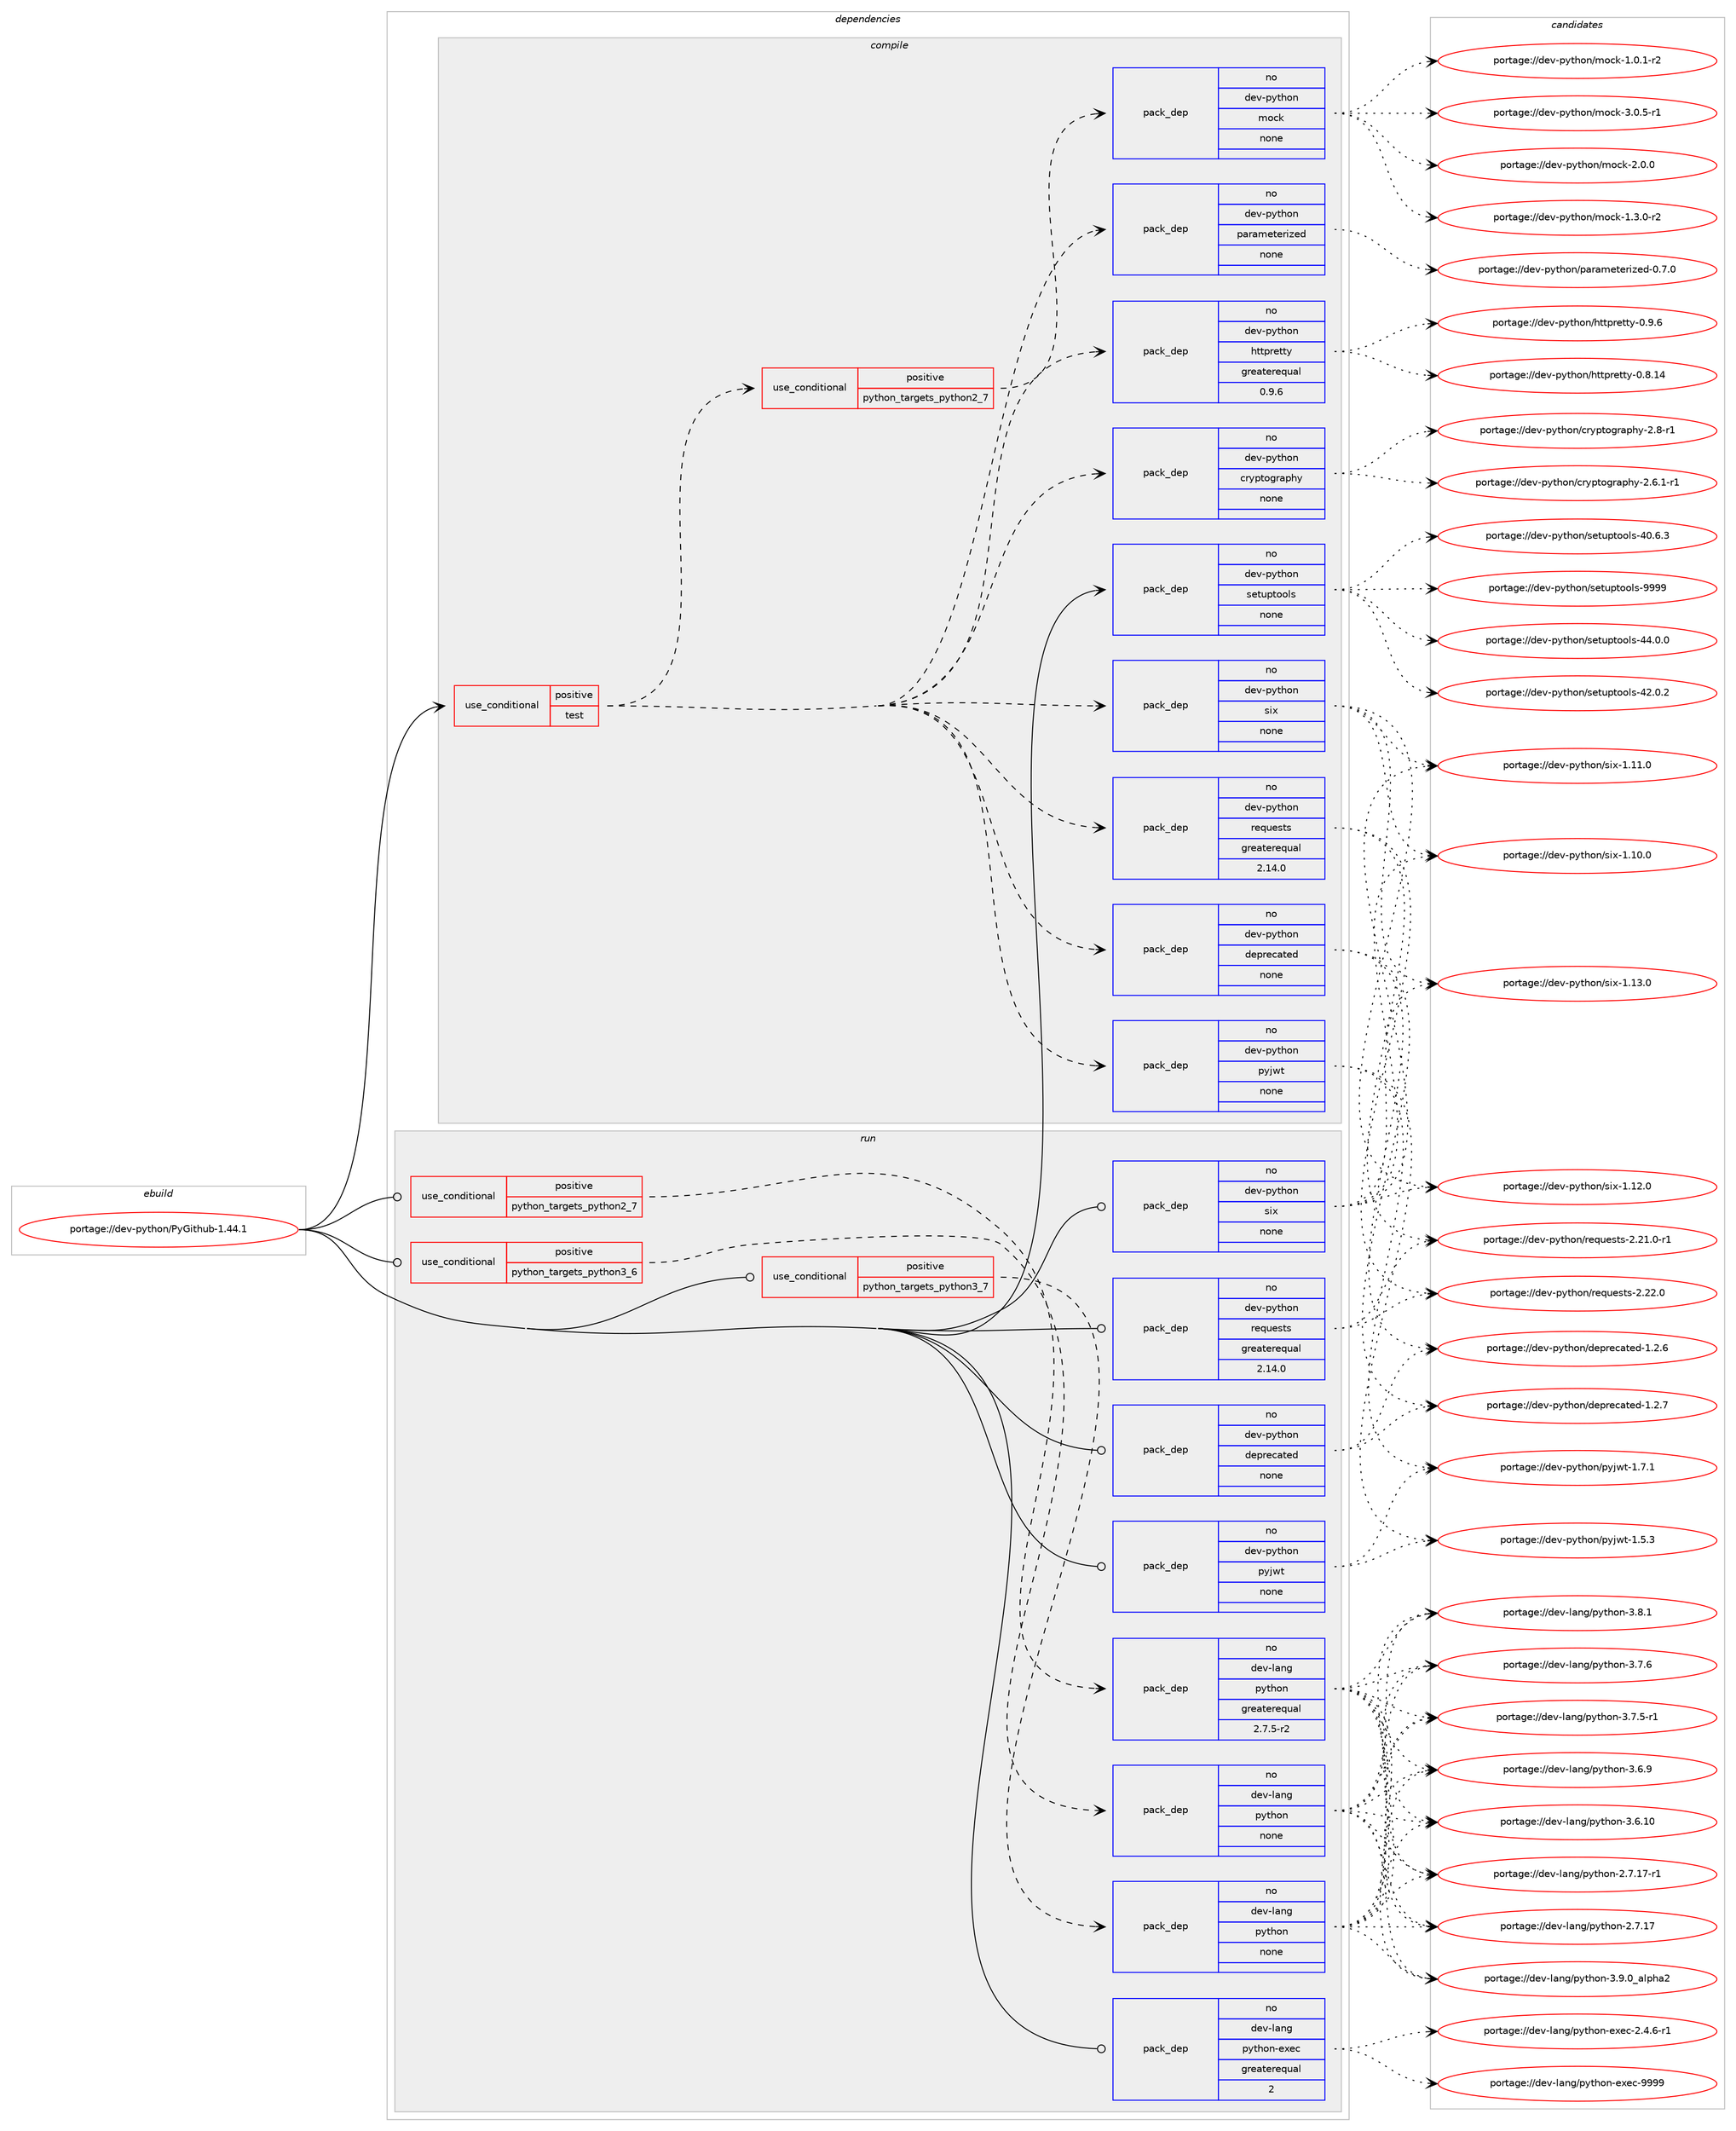 digraph prolog {

# *************
# Graph options
# *************

newrank=true;
concentrate=true;
compound=true;
graph [rankdir=LR,fontname=Helvetica,fontsize=10,ranksep=1.5];#, ranksep=2.5, nodesep=0.2];
edge  [arrowhead=vee];
node  [fontname=Helvetica,fontsize=10];

# **********
# The ebuild
# **********

subgraph cluster_leftcol {
color=gray;
label=<<i>ebuild</i>>;
id [label="portage://dev-python/PyGithub-1.44.1", color=red, width=4, href="../dev-python/PyGithub-1.44.1.svg"];
}

# ****************
# The dependencies
# ****************

subgraph cluster_midcol {
color=gray;
label=<<i>dependencies</i>>;
subgraph cluster_compile {
fillcolor="#eeeeee";
style=filled;
label=<<i>compile</i>>;
subgraph cond119598 {
dependency473409 [label=<<TABLE BORDER="0" CELLBORDER="1" CELLSPACING="0" CELLPADDING="4"><TR><TD ROWSPAN="3" CELLPADDING="10">use_conditional</TD></TR><TR><TD>positive</TD></TR><TR><TD>test</TD></TR></TABLE>>, shape=none, color=red];
subgraph pack348794 {
dependency473410 [label=<<TABLE BORDER="0" CELLBORDER="1" CELLSPACING="0" CELLPADDING="4" WIDTH="220"><TR><TD ROWSPAN="6" CELLPADDING="30">pack_dep</TD></TR><TR><TD WIDTH="110">no</TD></TR><TR><TD>dev-python</TD></TR><TR><TD>deprecated</TD></TR><TR><TD>none</TD></TR><TR><TD></TD></TR></TABLE>>, shape=none, color=blue];
}
dependency473409:e -> dependency473410:w [weight=20,style="dashed",arrowhead="vee"];
subgraph pack348795 {
dependency473411 [label=<<TABLE BORDER="0" CELLBORDER="1" CELLSPACING="0" CELLPADDING="4" WIDTH="220"><TR><TD ROWSPAN="6" CELLPADDING="30">pack_dep</TD></TR><TR><TD WIDTH="110">no</TD></TR><TR><TD>dev-python</TD></TR><TR><TD>pyjwt</TD></TR><TR><TD>none</TD></TR><TR><TD></TD></TR></TABLE>>, shape=none, color=blue];
}
dependency473409:e -> dependency473411:w [weight=20,style="dashed",arrowhead="vee"];
subgraph pack348796 {
dependency473412 [label=<<TABLE BORDER="0" CELLBORDER="1" CELLSPACING="0" CELLPADDING="4" WIDTH="220"><TR><TD ROWSPAN="6" CELLPADDING="30">pack_dep</TD></TR><TR><TD WIDTH="110">no</TD></TR><TR><TD>dev-python</TD></TR><TR><TD>requests</TD></TR><TR><TD>greaterequal</TD></TR><TR><TD>2.14.0</TD></TR></TABLE>>, shape=none, color=blue];
}
dependency473409:e -> dependency473412:w [weight=20,style="dashed",arrowhead="vee"];
subgraph pack348797 {
dependency473413 [label=<<TABLE BORDER="0" CELLBORDER="1" CELLSPACING="0" CELLPADDING="4" WIDTH="220"><TR><TD ROWSPAN="6" CELLPADDING="30">pack_dep</TD></TR><TR><TD WIDTH="110">no</TD></TR><TR><TD>dev-python</TD></TR><TR><TD>six</TD></TR><TR><TD>none</TD></TR><TR><TD></TD></TR></TABLE>>, shape=none, color=blue];
}
dependency473409:e -> dependency473413:w [weight=20,style="dashed",arrowhead="vee"];
subgraph pack348798 {
dependency473414 [label=<<TABLE BORDER="0" CELLBORDER="1" CELLSPACING="0" CELLPADDING="4" WIDTH="220"><TR><TD ROWSPAN="6" CELLPADDING="30">pack_dep</TD></TR><TR><TD WIDTH="110">no</TD></TR><TR><TD>dev-python</TD></TR><TR><TD>cryptography</TD></TR><TR><TD>none</TD></TR><TR><TD></TD></TR></TABLE>>, shape=none, color=blue];
}
dependency473409:e -> dependency473414:w [weight=20,style="dashed",arrowhead="vee"];
subgraph pack348799 {
dependency473415 [label=<<TABLE BORDER="0" CELLBORDER="1" CELLSPACING="0" CELLPADDING="4" WIDTH="220"><TR><TD ROWSPAN="6" CELLPADDING="30">pack_dep</TD></TR><TR><TD WIDTH="110">no</TD></TR><TR><TD>dev-python</TD></TR><TR><TD>httpretty</TD></TR><TR><TD>greaterequal</TD></TR><TR><TD>0.9.6</TD></TR></TABLE>>, shape=none, color=blue];
}
dependency473409:e -> dependency473415:w [weight=20,style="dashed",arrowhead="vee"];
subgraph pack348800 {
dependency473416 [label=<<TABLE BORDER="0" CELLBORDER="1" CELLSPACING="0" CELLPADDING="4" WIDTH="220"><TR><TD ROWSPAN="6" CELLPADDING="30">pack_dep</TD></TR><TR><TD WIDTH="110">no</TD></TR><TR><TD>dev-python</TD></TR><TR><TD>parameterized</TD></TR><TR><TD>none</TD></TR><TR><TD></TD></TR></TABLE>>, shape=none, color=blue];
}
dependency473409:e -> dependency473416:w [weight=20,style="dashed",arrowhead="vee"];
subgraph cond119599 {
dependency473417 [label=<<TABLE BORDER="0" CELLBORDER="1" CELLSPACING="0" CELLPADDING="4"><TR><TD ROWSPAN="3" CELLPADDING="10">use_conditional</TD></TR><TR><TD>positive</TD></TR><TR><TD>python_targets_python2_7</TD></TR></TABLE>>, shape=none, color=red];
subgraph pack348801 {
dependency473418 [label=<<TABLE BORDER="0" CELLBORDER="1" CELLSPACING="0" CELLPADDING="4" WIDTH="220"><TR><TD ROWSPAN="6" CELLPADDING="30">pack_dep</TD></TR><TR><TD WIDTH="110">no</TD></TR><TR><TD>dev-python</TD></TR><TR><TD>mock</TD></TR><TR><TD>none</TD></TR><TR><TD></TD></TR></TABLE>>, shape=none, color=blue];
}
dependency473417:e -> dependency473418:w [weight=20,style="dashed",arrowhead="vee"];
}
dependency473409:e -> dependency473417:w [weight=20,style="dashed",arrowhead="vee"];
}
id:e -> dependency473409:w [weight=20,style="solid",arrowhead="vee"];
subgraph pack348802 {
dependency473419 [label=<<TABLE BORDER="0" CELLBORDER="1" CELLSPACING="0" CELLPADDING="4" WIDTH="220"><TR><TD ROWSPAN="6" CELLPADDING="30">pack_dep</TD></TR><TR><TD WIDTH="110">no</TD></TR><TR><TD>dev-python</TD></TR><TR><TD>setuptools</TD></TR><TR><TD>none</TD></TR><TR><TD></TD></TR></TABLE>>, shape=none, color=blue];
}
id:e -> dependency473419:w [weight=20,style="solid",arrowhead="vee"];
}
subgraph cluster_compileandrun {
fillcolor="#eeeeee";
style=filled;
label=<<i>compile and run</i>>;
}
subgraph cluster_run {
fillcolor="#eeeeee";
style=filled;
label=<<i>run</i>>;
subgraph cond119600 {
dependency473420 [label=<<TABLE BORDER="0" CELLBORDER="1" CELLSPACING="0" CELLPADDING="4"><TR><TD ROWSPAN="3" CELLPADDING="10">use_conditional</TD></TR><TR><TD>positive</TD></TR><TR><TD>python_targets_python2_7</TD></TR></TABLE>>, shape=none, color=red];
subgraph pack348803 {
dependency473421 [label=<<TABLE BORDER="0" CELLBORDER="1" CELLSPACING="0" CELLPADDING="4" WIDTH="220"><TR><TD ROWSPAN="6" CELLPADDING="30">pack_dep</TD></TR><TR><TD WIDTH="110">no</TD></TR><TR><TD>dev-lang</TD></TR><TR><TD>python</TD></TR><TR><TD>greaterequal</TD></TR><TR><TD>2.7.5-r2</TD></TR></TABLE>>, shape=none, color=blue];
}
dependency473420:e -> dependency473421:w [weight=20,style="dashed",arrowhead="vee"];
}
id:e -> dependency473420:w [weight=20,style="solid",arrowhead="odot"];
subgraph cond119601 {
dependency473422 [label=<<TABLE BORDER="0" CELLBORDER="1" CELLSPACING="0" CELLPADDING="4"><TR><TD ROWSPAN="3" CELLPADDING="10">use_conditional</TD></TR><TR><TD>positive</TD></TR><TR><TD>python_targets_python3_6</TD></TR></TABLE>>, shape=none, color=red];
subgraph pack348804 {
dependency473423 [label=<<TABLE BORDER="0" CELLBORDER="1" CELLSPACING="0" CELLPADDING="4" WIDTH="220"><TR><TD ROWSPAN="6" CELLPADDING="30">pack_dep</TD></TR><TR><TD WIDTH="110">no</TD></TR><TR><TD>dev-lang</TD></TR><TR><TD>python</TD></TR><TR><TD>none</TD></TR><TR><TD></TD></TR></TABLE>>, shape=none, color=blue];
}
dependency473422:e -> dependency473423:w [weight=20,style="dashed",arrowhead="vee"];
}
id:e -> dependency473422:w [weight=20,style="solid",arrowhead="odot"];
subgraph cond119602 {
dependency473424 [label=<<TABLE BORDER="0" CELLBORDER="1" CELLSPACING="0" CELLPADDING="4"><TR><TD ROWSPAN="3" CELLPADDING="10">use_conditional</TD></TR><TR><TD>positive</TD></TR><TR><TD>python_targets_python3_7</TD></TR></TABLE>>, shape=none, color=red];
subgraph pack348805 {
dependency473425 [label=<<TABLE BORDER="0" CELLBORDER="1" CELLSPACING="0" CELLPADDING="4" WIDTH="220"><TR><TD ROWSPAN="6" CELLPADDING="30">pack_dep</TD></TR><TR><TD WIDTH="110">no</TD></TR><TR><TD>dev-lang</TD></TR><TR><TD>python</TD></TR><TR><TD>none</TD></TR><TR><TD></TD></TR></TABLE>>, shape=none, color=blue];
}
dependency473424:e -> dependency473425:w [weight=20,style="dashed",arrowhead="vee"];
}
id:e -> dependency473424:w [weight=20,style="solid",arrowhead="odot"];
subgraph pack348806 {
dependency473426 [label=<<TABLE BORDER="0" CELLBORDER="1" CELLSPACING="0" CELLPADDING="4" WIDTH="220"><TR><TD ROWSPAN="6" CELLPADDING="30">pack_dep</TD></TR><TR><TD WIDTH="110">no</TD></TR><TR><TD>dev-lang</TD></TR><TR><TD>python-exec</TD></TR><TR><TD>greaterequal</TD></TR><TR><TD>2</TD></TR></TABLE>>, shape=none, color=blue];
}
id:e -> dependency473426:w [weight=20,style="solid",arrowhead="odot"];
subgraph pack348807 {
dependency473427 [label=<<TABLE BORDER="0" CELLBORDER="1" CELLSPACING="0" CELLPADDING="4" WIDTH="220"><TR><TD ROWSPAN="6" CELLPADDING="30">pack_dep</TD></TR><TR><TD WIDTH="110">no</TD></TR><TR><TD>dev-python</TD></TR><TR><TD>deprecated</TD></TR><TR><TD>none</TD></TR><TR><TD></TD></TR></TABLE>>, shape=none, color=blue];
}
id:e -> dependency473427:w [weight=20,style="solid",arrowhead="odot"];
subgraph pack348808 {
dependency473428 [label=<<TABLE BORDER="0" CELLBORDER="1" CELLSPACING="0" CELLPADDING="4" WIDTH="220"><TR><TD ROWSPAN="6" CELLPADDING="30">pack_dep</TD></TR><TR><TD WIDTH="110">no</TD></TR><TR><TD>dev-python</TD></TR><TR><TD>pyjwt</TD></TR><TR><TD>none</TD></TR><TR><TD></TD></TR></TABLE>>, shape=none, color=blue];
}
id:e -> dependency473428:w [weight=20,style="solid",arrowhead="odot"];
subgraph pack348809 {
dependency473429 [label=<<TABLE BORDER="0" CELLBORDER="1" CELLSPACING="0" CELLPADDING="4" WIDTH="220"><TR><TD ROWSPAN="6" CELLPADDING="30">pack_dep</TD></TR><TR><TD WIDTH="110">no</TD></TR><TR><TD>dev-python</TD></TR><TR><TD>requests</TD></TR><TR><TD>greaterequal</TD></TR><TR><TD>2.14.0</TD></TR></TABLE>>, shape=none, color=blue];
}
id:e -> dependency473429:w [weight=20,style="solid",arrowhead="odot"];
subgraph pack348810 {
dependency473430 [label=<<TABLE BORDER="0" CELLBORDER="1" CELLSPACING="0" CELLPADDING="4" WIDTH="220"><TR><TD ROWSPAN="6" CELLPADDING="30">pack_dep</TD></TR><TR><TD WIDTH="110">no</TD></TR><TR><TD>dev-python</TD></TR><TR><TD>six</TD></TR><TR><TD>none</TD></TR><TR><TD></TD></TR></TABLE>>, shape=none, color=blue];
}
id:e -> dependency473430:w [weight=20,style="solid",arrowhead="odot"];
}
}

# **************
# The candidates
# **************

subgraph cluster_choices {
rank=same;
color=gray;
label=<<i>candidates</i>>;

subgraph choice348794 {
color=black;
nodesep=1;
choice10010111845112121116104111110471001011121141019997116101100454946504655 [label="portage://dev-python/deprecated-1.2.7", color=red, width=4,href="../dev-python/deprecated-1.2.7.svg"];
choice10010111845112121116104111110471001011121141019997116101100454946504654 [label="portage://dev-python/deprecated-1.2.6", color=red, width=4,href="../dev-python/deprecated-1.2.6.svg"];
dependency473410:e -> choice10010111845112121116104111110471001011121141019997116101100454946504655:w [style=dotted,weight="100"];
dependency473410:e -> choice10010111845112121116104111110471001011121141019997116101100454946504654:w [style=dotted,weight="100"];
}
subgraph choice348795 {
color=black;
nodesep=1;
choice1001011184511212111610411111047112121106119116454946554649 [label="portage://dev-python/pyjwt-1.7.1", color=red, width=4,href="../dev-python/pyjwt-1.7.1.svg"];
choice1001011184511212111610411111047112121106119116454946534651 [label="portage://dev-python/pyjwt-1.5.3", color=red, width=4,href="../dev-python/pyjwt-1.5.3.svg"];
dependency473411:e -> choice1001011184511212111610411111047112121106119116454946554649:w [style=dotted,weight="100"];
dependency473411:e -> choice1001011184511212111610411111047112121106119116454946534651:w [style=dotted,weight="100"];
}
subgraph choice348796 {
color=black;
nodesep=1;
choice100101118451121211161041111104711410111311710111511611545504650504648 [label="portage://dev-python/requests-2.22.0", color=red, width=4,href="../dev-python/requests-2.22.0.svg"];
choice1001011184511212111610411111047114101113117101115116115455046504946484511449 [label="portage://dev-python/requests-2.21.0-r1", color=red, width=4,href="../dev-python/requests-2.21.0-r1.svg"];
dependency473412:e -> choice100101118451121211161041111104711410111311710111511611545504650504648:w [style=dotted,weight="100"];
dependency473412:e -> choice1001011184511212111610411111047114101113117101115116115455046504946484511449:w [style=dotted,weight="100"];
}
subgraph choice348797 {
color=black;
nodesep=1;
choice100101118451121211161041111104711510512045494649514648 [label="portage://dev-python/six-1.13.0", color=red, width=4,href="../dev-python/six-1.13.0.svg"];
choice100101118451121211161041111104711510512045494649504648 [label="portage://dev-python/six-1.12.0", color=red, width=4,href="../dev-python/six-1.12.0.svg"];
choice100101118451121211161041111104711510512045494649494648 [label="portage://dev-python/six-1.11.0", color=red, width=4,href="../dev-python/six-1.11.0.svg"];
choice100101118451121211161041111104711510512045494649484648 [label="portage://dev-python/six-1.10.0", color=red, width=4,href="../dev-python/six-1.10.0.svg"];
dependency473413:e -> choice100101118451121211161041111104711510512045494649514648:w [style=dotted,weight="100"];
dependency473413:e -> choice100101118451121211161041111104711510512045494649504648:w [style=dotted,weight="100"];
dependency473413:e -> choice100101118451121211161041111104711510512045494649494648:w [style=dotted,weight="100"];
dependency473413:e -> choice100101118451121211161041111104711510512045494649484648:w [style=dotted,weight="100"];
}
subgraph choice348798 {
color=black;
nodesep=1;
choice10010111845112121116104111110479911412111211611110311497112104121455046564511449 [label="portage://dev-python/cryptography-2.8-r1", color=red, width=4,href="../dev-python/cryptography-2.8-r1.svg"];
choice100101118451121211161041111104799114121112116111103114971121041214550465446494511449 [label="portage://dev-python/cryptography-2.6.1-r1", color=red, width=4,href="../dev-python/cryptography-2.6.1-r1.svg"];
dependency473414:e -> choice10010111845112121116104111110479911412111211611110311497112104121455046564511449:w [style=dotted,weight="100"];
dependency473414:e -> choice100101118451121211161041111104799114121112116111103114971121041214550465446494511449:w [style=dotted,weight="100"];
}
subgraph choice348799 {
color=black;
nodesep=1;
choice1001011184511212111610411111047104116116112114101116116121454846574654 [label="portage://dev-python/httpretty-0.9.6", color=red, width=4,href="../dev-python/httpretty-0.9.6.svg"];
choice100101118451121211161041111104710411611611211410111611612145484656464952 [label="portage://dev-python/httpretty-0.8.14", color=red, width=4,href="../dev-python/httpretty-0.8.14.svg"];
dependency473415:e -> choice1001011184511212111610411111047104116116112114101116116121454846574654:w [style=dotted,weight="100"];
dependency473415:e -> choice100101118451121211161041111104710411611611211410111611612145484656464952:w [style=dotted,weight="100"];
}
subgraph choice348800 {
color=black;
nodesep=1;
choice10010111845112121116104111110471129711497109101116101114105122101100454846554648 [label="portage://dev-python/parameterized-0.7.0", color=red, width=4,href="../dev-python/parameterized-0.7.0.svg"];
dependency473416:e -> choice10010111845112121116104111110471129711497109101116101114105122101100454846554648:w [style=dotted,weight="100"];
}
subgraph choice348801 {
color=black;
nodesep=1;
choice1001011184511212111610411111047109111991074551464846534511449 [label="portage://dev-python/mock-3.0.5-r1", color=red, width=4,href="../dev-python/mock-3.0.5-r1.svg"];
choice100101118451121211161041111104710911199107455046484648 [label="portage://dev-python/mock-2.0.0", color=red, width=4,href="../dev-python/mock-2.0.0.svg"];
choice1001011184511212111610411111047109111991074549465146484511450 [label="portage://dev-python/mock-1.3.0-r2", color=red, width=4,href="../dev-python/mock-1.3.0-r2.svg"];
choice1001011184511212111610411111047109111991074549464846494511450 [label="portage://dev-python/mock-1.0.1-r2", color=red, width=4,href="../dev-python/mock-1.0.1-r2.svg"];
dependency473418:e -> choice1001011184511212111610411111047109111991074551464846534511449:w [style=dotted,weight="100"];
dependency473418:e -> choice100101118451121211161041111104710911199107455046484648:w [style=dotted,weight="100"];
dependency473418:e -> choice1001011184511212111610411111047109111991074549465146484511450:w [style=dotted,weight="100"];
dependency473418:e -> choice1001011184511212111610411111047109111991074549464846494511450:w [style=dotted,weight="100"];
}
subgraph choice348802 {
color=black;
nodesep=1;
choice10010111845112121116104111110471151011161171121161111111081154557575757 [label="portage://dev-python/setuptools-9999", color=red, width=4,href="../dev-python/setuptools-9999.svg"];
choice100101118451121211161041111104711510111611711211611111110811545525246484648 [label="portage://dev-python/setuptools-44.0.0", color=red, width=4,href="../dev-python/setuptools-44.0.0.svg"];
choice100101118451121211161041111104711510111611711211611111110811545525046484650 [label="portage://dev-python/setuptools-42.0.2", color=red, width=4,href="../dev-python/setuptools-42.0.2.svg"];
choice100101118451121211161041111104711510111611711211611111110811545524846544651 [label="portage://dev-python/setuptools-40.6.3", color=red, width=4,href="../dev-python/setuptools-40.6.3.svg"];
dependency473419:e -> choice10010111845112121116104111110471151011161171121161111111081154557575757:w [style=dotted,weight="100"];
dependency473419:e -> choice100101118451121211161041111104711510111611711211611111110811545525246484648:w [style=dotted,weight="100"];
dependency473419:e -> choice100101118451121211161041111104711510111611711211611111110811545525046484650:w [style=dotted,weight="100"];
dependency473419:e -> choice100101118451121211161041111104711510111611711211611111110811545524846544651:w [style=dotted,weight="100"];
}
subgraph choice348803 {
color=black;
nodesep=1;
choice10010111845108971101034711212111610411111045514657464895971081121049750 [label="portage://dev-lang/python-3.9.0_alpha2", color=red, width=4,href="../dev-lang/python-3.9.0_alpha2.svg"];
choice100101118451089711010347112121116104111110455146564649 [label="portage://dev-lang/python-3.8.1", color=red, width=4,href="../dev-lang/python-3.8.1.svg"];
choice100101118451089711010347112121116104111110455146554654 [label="portage://dev-lang/python-3.7.6", color=red, width=4,href="../dev-lang/python-3.7.6.svg"];
choice1001011184510897110103471121211161041111104551465546534511449 [label="portage://dev-lang/python-3.7.5-r1", color=red, width=4,href="../dev-lang/python-3.7.5-r1.svg"];
choice100101118451089711010347112121116104111110455146544657 [label="portage://dev-lang/python-3.6.9", color=red, width=4,href="../dev-lang/python-3.6.9.svg"];
choice10010111845108971101034711212111610411111045514654464948 [label="portage://dev-lang/python-3.6.10", color=red, width=4,href="../dev-lang/python-3.6.10.svg"];
choice100101118451089711010347112121116104111110455046554649554511449 [label="portage://dev-lang/python-2.7.17-r1", color=red, width=4,href="../dev-lang/python-2.7.17-r1.svg"];
choice10010111845108971101034711212111610411111045504655464955 [label="portage://dev-lang/python-2.7.17", color=red, width=4,href="../dev-lang/python-2.7.17.svg"];
dependency473421:e -> choice10010111845108971101034711212111610411111045514657464895971081121049750:w [style=dotted,weight="100"];
dependency473421:e -> choice100101118451089711010347112121116104111110455146564649:w [style=dotted,weight="100"];
dependency473421:e -> choice100101118451089711010347112121116104111110455146554654:w [style=dotted,weight="100"];
dependency473421:e -> choice1001011184510897110103471121211161041111104551465546534511449:w [style=dotted,weight="100"];
dependency473421:e -> choice100101118451089711010347112121116104111110455146544657:w [style=dotted,weight="100"];
dependency473421:e -> choice10010111845108971101034711212111610411111045514654464948:w [style=dotted,weight="100"];
dependency473421:e -> choice100101118451089711010347112121116104111110455046554649554511449:w [style=dotted,weight="100"];
dependency473421:e -> choice10010111845108971101034711212111610411111045504655464955:w [style=dotted,weight="100"];
}
subgraph choice348804 {
color=black;
nodesep=1;
choice10010111845108971101034711212111610411111045514657464895971081121049750 [label="portage://dev-lang/python-3.9.0_alpha2", color=red, width=4,href="../dev-lang/python-3.9.0_alpha2.svg"];
choice100101118451089711010347112121116104111110455146564649 [label="portage://dev-lang/python-3.8.1", color=red, width=4,href="../dev-lang/python-3.8.1.svg"];
choice100101118451089711010347112121116104111110455146554654 [label="portage://dev-lang/python-3.7.6", color=red, width=4,href="../dev-lang/python-3.7.6.svg"];
choice1001011184510897110103471121211161041111104551465546534511449 [label="portage://dev-lang/python-3.7.5-r1", color=red, width=4,href="../dev-lang/python-3.7.5-r1.svg"];
choice100101118451089711010347112121116104111110455146544657 [label="portage://dev-lang/python-3.6.9", color=red, width=4,href="../dev-lang/python-3.6.9.svg"];
choice10010111845108971101034711212111610411111045514654464948 [label="portage://dev-lang/python-3.6.10", color=red, width=4,href="../dev-lang/python-3.6.10.svg"];
choice100101118451089711010347112121116104111110455046554649554511449 [label="portage://dev-lang/python-2.7.17-r1", color=red, width=4,href="../dev-lang/python-2.7.17-r1.svg"];
choice10010111845108971101034711212111610411111045504655464955 [label="portage://dev-lang/python-2.7.17", color=red, width=4,href="../dev-lang/python-2.7.17.svg"];
dependency473423:e -> choice10010111845108971101034711212111610411111045514657464895971081121049750:w [style=dotted,weight="100"];
dependency473423:e -> choice100101118451089711010347112121116104111110455146564649:w [style=dotted,weight="100"];
dependency473423:e -> choice100101118451089711010347112121116104111110455146554654:w [style=dotted,weight="100"];
dependency473423:e -> choice1001011184510897110103471121211161041111104551465546534511449:w [style=dotted,weight="100"];
dependency473423:e -> choice100101118451089711010347112121116104111110455146544657:w [style=dotted,weight="100"];
dependency473423:e -> choice10010111845108971101034711212111610411111045514654464948:w [style=dotted,weight="100"];
dependency473423:e -> choice100101118451089711010347112121116104111110455046554649554511449:w [style=dotted,weight="100"];
dependency473423:e -> choice10010111845108971101034711212111610411111045504655464955:w [style=dotted,weight="100"];
}
subgraph choice348805 {
color=black;
nodesep=1;
choice10010111845108971101034711212111610411111045514657464895971081121049750 [label="portage://dev-lang/python-3.9.0_alpha2", color=red, width=4,href="../dev-lang/python-3.9.0_alpha2.svg"];
choice100101118451089711010347112121116104111110455146564649 [label="portage://dev-lang/python-3.8.1", color=red, width=4,href="../dev-lang/python-3.8.1.svg"];
choice100101118451089711010347112121116104111110455146554654 [label="portage://dev-lang/python-3.7.6", color=red, width=4,href="../dev-lang/python-3.7.6.svg"];
choice1001011184510897110103471121211161041111104551465546534511449 [label="portage://dev-lang/python-3.7.5-r1", color=red, width=4,href="../dev-lang/python-3.7.5-r1.svg"];
choice100101118451089711010347112121116104111110455146544657 [label="portage://dev-lang/python-3.6.9", color=red, width=4,href="../dev-lang/python-3.6.9.svg"];
choice10010111845108971101034711212111610411111045514654464948 [label="portage://dev-lang/python-3.6.10", color=red, width=4,href="../dev-lang/python-3.6.10.svg"];
choice100101118451089711010347112121116104111110455046554649554511449 [label="portage://dev-lang/python-2.7.17-r1", color=red, width=4,href="../dev-lang/python-2.7.17-r1.svg"];
choice10010111845108971101034711212111610411111045504655464955 [label="portage://dev-lang/python-2.7.17", color=red, width=4,href="../dev-lang/python-2.7.17.svg"];
dependency473425:e -> choice10010111845108971101034711212111610411111045514657464895971081121049750:w [style=dotted,weight="100"];
dependency473425:e -> choice100101118451089711010347112121116104111110455146564649:w [style=dotted,weight="100"];
dependency473425:e -> choice100101118451089711010347112121116104111110455146554654:w [style=dotted,weight="100"];
dependency473425:e -> choice1001011184510897110103471121211161041111104551465546534511449:w [style=dotted,weight="100"];
dependency473425:e -> choice100101118451089711010347112121116104111110455146544657:w [style=dotted,weight="100"];
dependency473425:e -> choice10010111845108971101034711212111610411111045514654464948:w [style=dotted,weight="100"];
dependency473425:e -> choice100101118451089711010347112121116104111110455046554649554511449:w [style=dotted,weight="100"];
dependency473425:e -> choice10010111845108971101034711212111610411111045504655464955:w [style=dotted,weight="100"];
}
subgraph choice348806 {
color=black;
nodesep=1;
choice10010111845108971101034711212111610411111045101120101994557575757 [label="portage://dev-lang/python-exec-9999", color=red, width=4,href="../dev-lang/python-exec-9999.svg"];
choice10010111845108971101034711212111610411111045101120101994550465246544511449 [label="portage://dev-lang/python-exec-2.4.6-r1", color=red, width=4,href="../dev-lang/python-exec-2.4.6-r1.svg"];
dependency473426:e -> choice10010111845108971101034711212111610411111045101120101994557575757:w [style=dotted,weight="100"];
dependency473426:e -> choice10010111845108971101034711212111610411111045101120101994550465246544511449:w [style=dotted,weight="100"];
}
subgraph choice348807 {
color=black;
nodesep=1;
choice10010111845112121116104111110471001011121141019997116101100454946504655 [label="portage://dev-python/deprecated-1.2.7", color=red, width=4,href="../dev-python/deprecated-1.2.7.svg"];
choice10010111845112121116104111110471001011121141019997116101100454946504654 [label="portage://dev-python/deprecated-1.2.6", color=red, width=4,href="../dev-python/deprecated-1.2.6.svg"];
dependency473427:e -> choice10010111845112121116104111110471001011121141019997116101100454946504655:w [style=dotted,weight="100"];
dependency473427:e -> choice10010111845112121116104111110471001011121141019997116101100454946504654:w [style=dotted,weight="100"];
}
subgraph choice348808 {
color=black;
nodesep=1;
choice1001011184511212111610411111047112121106119116454946554649 [label="portage://dev-python/pyjwt-1.7.1", color=red, width=4,href="../dev-python/pyjwt-1.7.1.svg"];
choice1001011184511212111610411111047112121106119116454946534651 [label="portage://dev-python/pyjwt-1.5.3", color=red, width=4,href="../dev-python/pyjwt-1.5.3.svg"];
dependency473428:e -> choice1001011184511212111610411111047112121106119116454946554649:w [style=dotted,weight="100"];
dependency473428:e -> choice1001011184511212111610411111047112121106119116454946534651:w [style=dotted,weight="100"];
}
subgraph choice348809 {
color=black;
nodesep=1;
choice100101118451121211161041111104711410111311710111511611545504650504648 [label="portage://dev-python/requests-2.22.0", color=red, width=4,href="../dev-python/requests-2.22.0.svg"];
choice1001011184511212111610411111047114101113117101115116115455046504946484511449 [label="portage://dev-python/requests-2.21.0-r1", color=red, width=4,href="../dev-python/requests-2.21.0-r1.svg"];
dependency473429:e -> choice100101118451121211161041111104711410111311710111511611545504650504648:w [style=dotted,weight="100"];
dependency473429:e -> choice1001011184511212111610411111047114101113117101115116115455046504946484511449:w [style=dotted,weight="100"];
}
subgraph choice348810 {
color=black;
nodesep=1;
choice100101118451121211161041111104711510512045494649514648 [label="portage://dev-python/six-1.13.0", color=red, width=4,href="../dev-python/six-1.13.0.svg"];
choice100101118451121211161041111104711510512045494649504648 [label="portage://dev-python/six-1.12.0", color=red, width=4,href="../dev-python/six-1.12.0.svg"];
choice100101118451121211161041111104711510512045494649494648 [label="portage://dev-python/six-1.11.0", color=red, width=4,href="../dev-python/six-1.11.0.svg"];
choice100101118451121211161041111104711510512045494649484648 [label="portage://dev-python/six-1.10.0", color=red, width=4,href="../dev-python/six-1.10.0.svg"];
dependency473430:e -> choice100101118451121211161041111104711510512045494649514648:w [style=dotted,weight="100"];
dependency473430:e -> choice100101118451121211161041111104711510512045494649504648:w [style=dotted,weight="100"];
dependency473430:e -> choice100101118451121211161041111104711510512045494649494648:w [style=dotted,weight="100"];
dependency473430:e -> choice100101118451121211161041111104711510512045494649484648:w [style=dotted,weight="100"];
}
}

}
